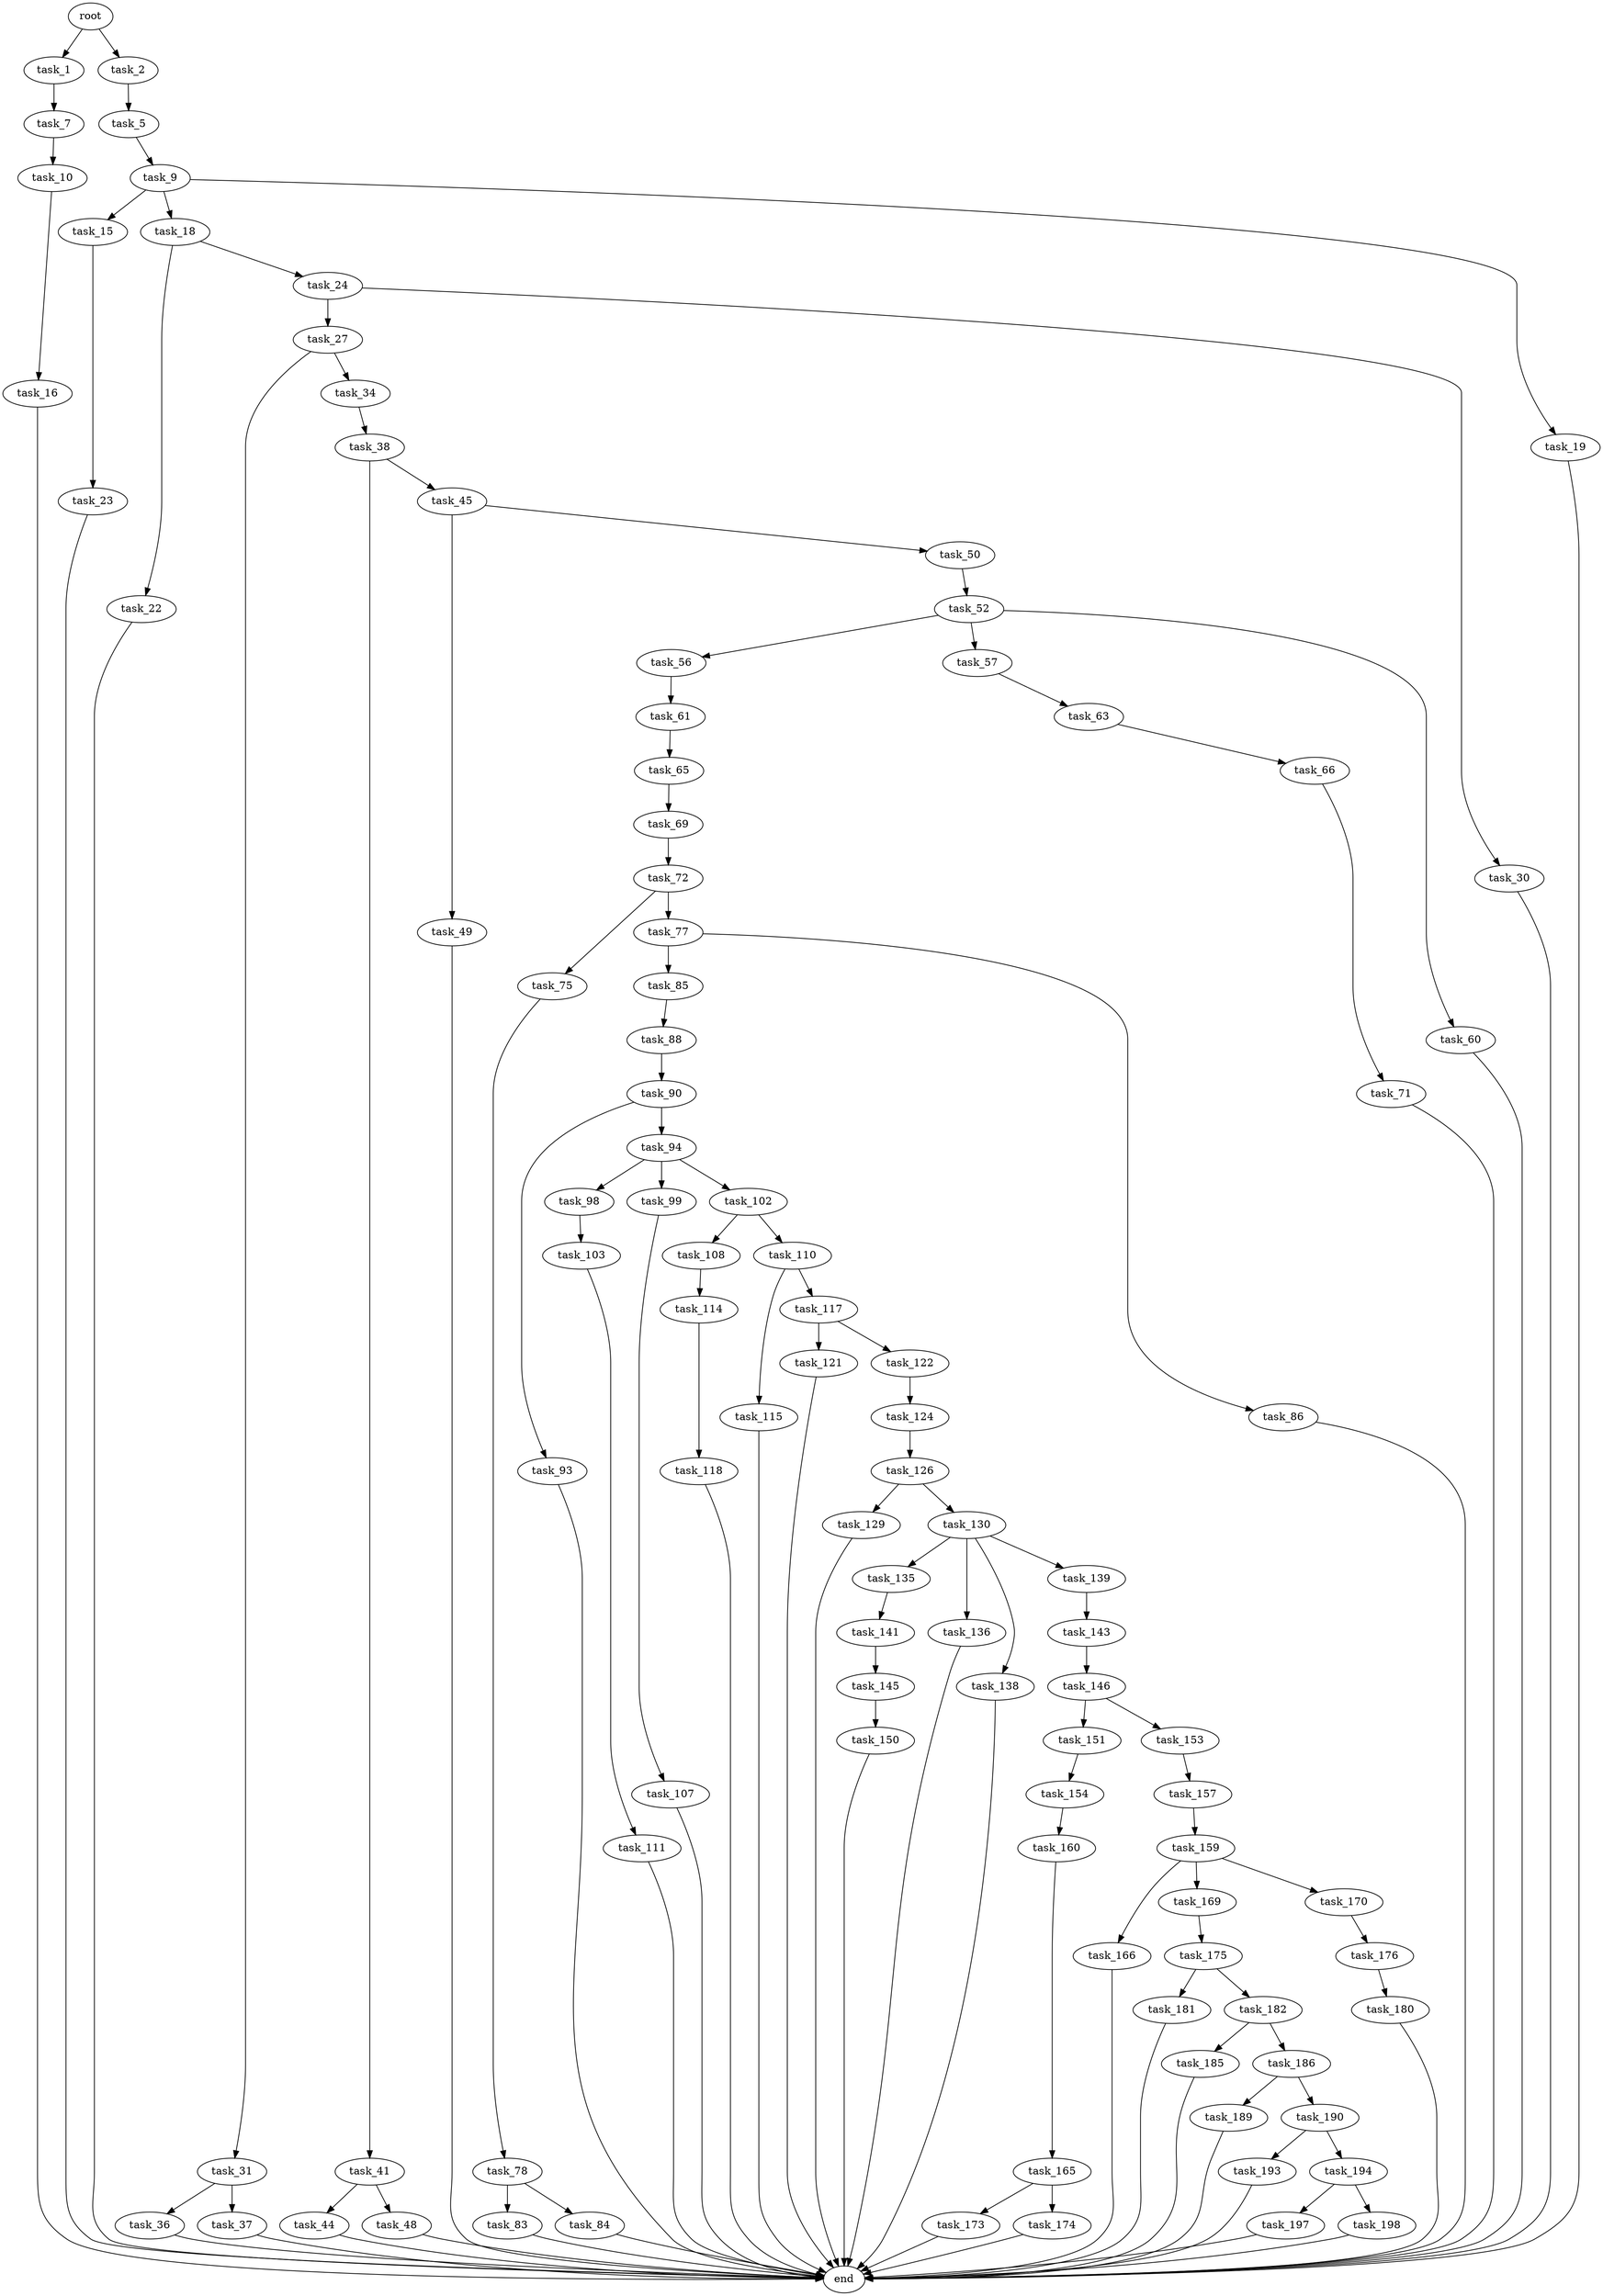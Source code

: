 digraph G {
  root [size="0.000000"];
  task_1 [size="782757789696.000000"];
  task_2 [size="49522694219.000000"];
  task_5 [size="23144836192.000000"];
  task_7 [size="68719476736.000000"];
  task_9 [size="174203131010.000000"];
  task_10 [size="4118588304.000000"];
  task_15 [size="12930818614.000000"];
  task_16 [size="25137576501.000000"];
  task_18 [size="10874138097.000000"];
  task_19 [size="782757789696.000000"];
  task_22 [size="134217728000.000000"];
  task_23 [size="105681171194.000000"];
  task_24 [size="1073741824000.000000"];
  task_27 [size="21905467627.000000"];
  task_30 [size="119629337516.000000"];
  task_31 [size="214839935456.000000"];
  task_34 [size="1073741824000.000000"];
  task_36 [size="542580719926.000000"];
  task_37 [size="20774142853.000000"];
  task_38 [size="13256521350.000000"];
  task_41 [size="9604801682.000000"];
  task_44 [size="1164992195.000000"];
  task_45 [size="17048221490.000000"];
  task_48 [size="51719337237.000000"];
  task_49 [size="6353333989.000000"];
  task_50 [size="134217728000.000000"];
  task_52 [size="1096266919161.000000"];
  task_56 [size="227441643261.000000"];
  task_57 [size="1038008212.000000"];
  task_60 [size="75622851927.000000"];
  task_61 [size="134217728000.000000"];
  task_63 [size="782757789696.000000"];
  task_65 [size="875887256628.000000"];
  task_66 [size="635871713346.000000"];
  task_69 [size="494264082.000000"];
  task_71 [size="32365072897.000000"];
  task_72 [size="231928233984.000000"];
  task_75 [size="753535570871.000000"];
  task_77 [size="17887524911.000000"];
  task_78 [size="18598538052.000000"];
  task_83 [size="3620499235.000000"];
  task_84 [size="25896026080.000000"];
  task_85 [size="3497060805.000000"];
  task_86 [size="229934835086.000000"];
  task_88 [size="8589934592.000000"];
  task_90 [size="275148398592.000000"];
  task_93 [size="1139207477361.000000"];
  task_94 [size="2840872766.000000"];
  task_98 [size="8589934592.000000"];
  task_99 [size="57795944537.000000"];
  task_102 [size="549755813888.000000"];
  task_103 [size="28991029248.000000"];
  task_107 [size="109104566880.000000"];
  task_108 [size="549755813888.000000"];
  task_110 [size="4774147206.000000"];
  task_111 [size="959635645418.000000"];
  task_114 [size="33407279803.000000"];
  task_115 [size="1914698109.000000"];
  task_117 [size="33526604786.000000"];
  task_118 [size="11948248027.000000"];
  task_121 [size="1735343460.000000"];
  task_122 [size="15227716179.000000"];
  task_124 [size="49887117664.000000"];
  task_126 [size="163631852100.000000"];
  task_129 [size="3757534321.000000"];
  task_130 [size="26617609035.000000"];
  task_135 [size="6484848753.000000"];
  task_136 [size="54754660566.000000"];
  task_138 [size="1356595073.000000"];
  task_139 [size="134217728000.000000"];
  task_141 [size="228064682053.000000"];
  task_143 [size="1073741824000.000000"];
  task_145 [size="2656043681.000000"];
  task_146 [size="21195640042.000000"];
  task_150 [size="2001367270.000000"];
  task_151 [size="477939418712.000000"];
  task_153 [size="68719476736.000000"];
  task_154 [size="231928233984.000000"];
  task_157 [size="389584066426.000000"];
  task_159 [size="134217728000.000000"];
  task_160 [size="3531948810.000000"];
  task_165 [size="3985844887.000000"];
  task_166 [size="179686669395.000000"];
  task_169 [size="609678679894.000000"];
  task_170 [size="24067261354.000000"];
  task_173 [size="145411566879.000000"];
  task_174 [size="899972391361.000000"];
  task_175 [size="176283731951.000000"];
  task_176 [size="368293445632.000000"];
  task_180 [size="444194277794.000000"];
  task_181 [size="91890315859.000000"];
  task_182 [size="28991029248.000000"];
  task_185 [size="1018670343371.000000"];
  task_186 [size="20025979145.000000"];
  task_189 [size="2416105591.000000"];
  task_190 [size="1073741824000.000000"];
  task_193 [size="33122204951.000000"];
  task_194 [size="28991029248.000000"];
  task_197 [size="782757789696.000000"];
  task_198 [size="1238359082568.000000"];
  end [size="0.000000"];

  root -> task_1 [size="1.000000"];
  root -> task_2 [size="1.000000"];
  task_1 -> task_7 [size="679477248.000000"];
  task_2 -> task_5 [size="838860800.000000"];
  task_5 -> task_9 [size="411041792.000000"];
  task_7 -> task_10 [size="134217728.000000"];
  task_9 -> task_15 [size="134217728.000000"];
  task_9 -> task_18 [size="134217728.000000"];
  task_9 -> task_19 [size="134217728.000000"];
  task_10 -> task_16 [size="411041792.000000"];
  task_15 -> task_23 [size="209715200.000000"];
  task_16 -> end [size="1.000000"];
  task_18 -> task_22 [size="301989888.000000"];
  task_18 -> task_24 [size="301989888.000000"];
  task_19 -> end [size="1.000000"];
  task_22 -> end [size="1.000000"];
  task_23 -> end [size="1.000000"];
  task_24 -> task_27 [size="838860800.000000"];
  task_24 -> task_30 [size="838860800.000000"];
  task_27 -> task_31 [size="33554432.000000"];
  task_27 -> task_34 [size="33554432.000000"];
  task_30 -> end [size="1.000000"];
  task_31 -> task_36 [size="209715200.000000"];
  task_31 -> task_37 [size="209715200.000000"];
  task_34 -> task_38 [size="838860800.000000"];
  task_36 -> end [size="1.000000"];
  task_37 -> end [size="1.000000"];
  task_38 -> task_41 [size="838860800.000000"];
  task_38 -> task_45 [size="838860800.000000"];
  task_41 -> task_44 [size="679477248.000000"];
  task_41 -> task_48 [size="679477248.000000"];
  task_44 -> end [size="1.000000"];
  task_45 -> task_49 [size="33554432.000000"];
  task_45 -> task_50 [size="33554432.000000"];
  task_48 -> end [size="1.000000"];
  task_49 -> end [size="1.000000"];
  task_50 -> task_52 [size="209715200.000000"];
  task_52 -> task_56 [size="838860800.000000"];
  task_52 -> task_57 [size="838860800.000000"];
  task_52 -> task_60 [size="838860800.000000"];
  task_56 -> task_61 [size="536870912.000000"];
  task_57 -> task_63 [size="75497472.000000"];
  task_60 -> end [size="1.000000"];
  task_61 -> task_65 [size="209715200.000000"];
  task_63 -> task_66 [size="679477248.000000"];
  task_65 -> task_69 [size="536870912.000000"];
  task_66 -> task_71 [size="679477248.000000"];
  task_69 -> task_72 [size="33554432.000000"];
  task_71 -> end [size="1.000000"];
  task_72 -> task_75 [size="301989888.000000"];
  task_72 -> task_77 [size="301989888.000000"];
  task_75 -> task_78 [size="838860800.000000"];
  task_77 -> task_85 [size="536870912.000000"];
  task_77 -> task_86 [size="536870912.000000"];
  task_78 -> task_83 [size="536870912.000000"];
  task_78 -> task_84 [size="536870912.000000"];
  task_83 -> end [size="1.000000"];
  task_84 -> end [size="1.000000"];
  task_85 -> task_88 [size="301989888.000000"];
  task_86 -> end [size="1.000000"];
  task_88 -> task_90 [size="33554432.000000"];
  task_90 -> task_93 [size="679477248.000000"];
  task_90 -> task_94 [size="679477248.000000"];
  task_93 -> end [size="1.000000"];
  task_94 -> task_98 [size="134217728.000000"];
  task_94 -> task_99 [size="134217728.000000"];
  task_94 -> task_102 [size="134217728.000000"];
  task_98 -> task_103 [size="33554432.000000"];
  task_99 -> task_107 [size="75497472.000000"];
  task_102 -> task_108 [size="536870912.000000"];
  task_102 -> task_110 [size="536870912.000000"];
  task_103 -> task_111 [size="75497472.000000"];
  task_107 -> end [size="1.000000"];
  task_108 -> task_114 [size="536870912.000000"];
  task_110 -> task_115 [size="75497472.000000"];
  task_110 -> task_117 [size="75497472.000000"];
  task_111 -> end [size="1.000000"];
  task_114 -> task_118 [size="134217728.000000"];
  task_115 -> end [size="1.000000"];
  task_117 -> task_121 [size="679477248.000000"];
  task_117 -> task_122 [size="679477248.000000"];
  task_118 -> end [size="1.000000"];
  task_121 -> end [size="1.000000"];
  task_122 -> task_124 [size="536870912.000000"];
  task_124 -> task_126 [size="838860800.000000"];
  task_126 -> task_129 [size="411041792.000000"];
  task_126 -> task_130 [size="411041792.000000"];
  task_129 -> end [size="1.000000"];
  task_130 -> task_135 [size="679477248.000000"];
  task_130 -> task_136 [size="679477248.000000"];
  task_130 -> task_138 [size="679477248.000000"];
  task_130 -> task_139 [size="679477248.000000"];
  task_135 -> task_141 [size="134217728.000000"];
  task_136 -> end [size="1.000000"];
  task_138 -> end [size="1.000000"];
  task_139 -> task_143 [size="209715200.000000"];
  task_141 -> task_145 [size="209715200.000000"];
  task_143 -> task_146 [size="838860800.000000"];
  task_145 -> task_150 [size="134217728.000000"];
  task_146 -> task_151 [size="838860800.000000"];
  task_146 -> task_153 [size="838860800.000000"];
  task_150 -> end [size="1.000000"];
  task_151 -> task_154 [size="301989888.000000"];
  task_153 -> task_157 [size="134217728.000000"];
  task_154 -> task_160 [size="301989888.000000"];
  task_157 -> task_159 [size="301989888.000000"];
  task_159 -> task_166 [size="209715200.000000"];
  task_159 -> task_169 [size="209715200.000000"];
  task_159 -> task_170 [size="209715200.000000"];
  task_160 -> task_165 [size="75497472.000000"];
  task_165 -> task_173 [size="209715200.000000"];
  task_165 -> task_174 [size="209715200.000000"];
  task_166 -> end [size="1.000000"];
  task_169 -> task_175 [size="411041792.000000"];
  task_170 -> task_176 [size="536870912.000000"];
  task_173 -> end [size="1.000000"];
  task_174 -> end [size="1.000000"];
  task_175 -> task_181 [size="134217728.000000"];
  task_175 -> task_182 [size="134217728.000000"];
  task_176 -> task_180 [size="411041792.000000"];
  task_180 -> end [size="1.000000"];
  task_181 -> end [size="1.000000"];
  task_182 -> task_185 [size="75497472.000000"];
  task_182 -> task_186 [size="75497472.000000"];
  task_185 -> end [size="1.000000"];
  task_186 -> task_189 [size="411041792.000000"];
  task_186 -> task_190 [size="411041792.000000"];
  task_189 -> end [size="1.000000"];
  task_190 -> task_193 [size="838860800.000000"];
  task_190 -> task_194 [size="838860800.000000"];
  task_193 -> end [size="1.000000"];
  task_194 -> task_197 [size="75497472.000000"];
  task_194 -> task_198 [size="75497472.000000"];
  task_197 -> end [size="1.000000"];
  task_198 -> end [size="1.000000"];
}
